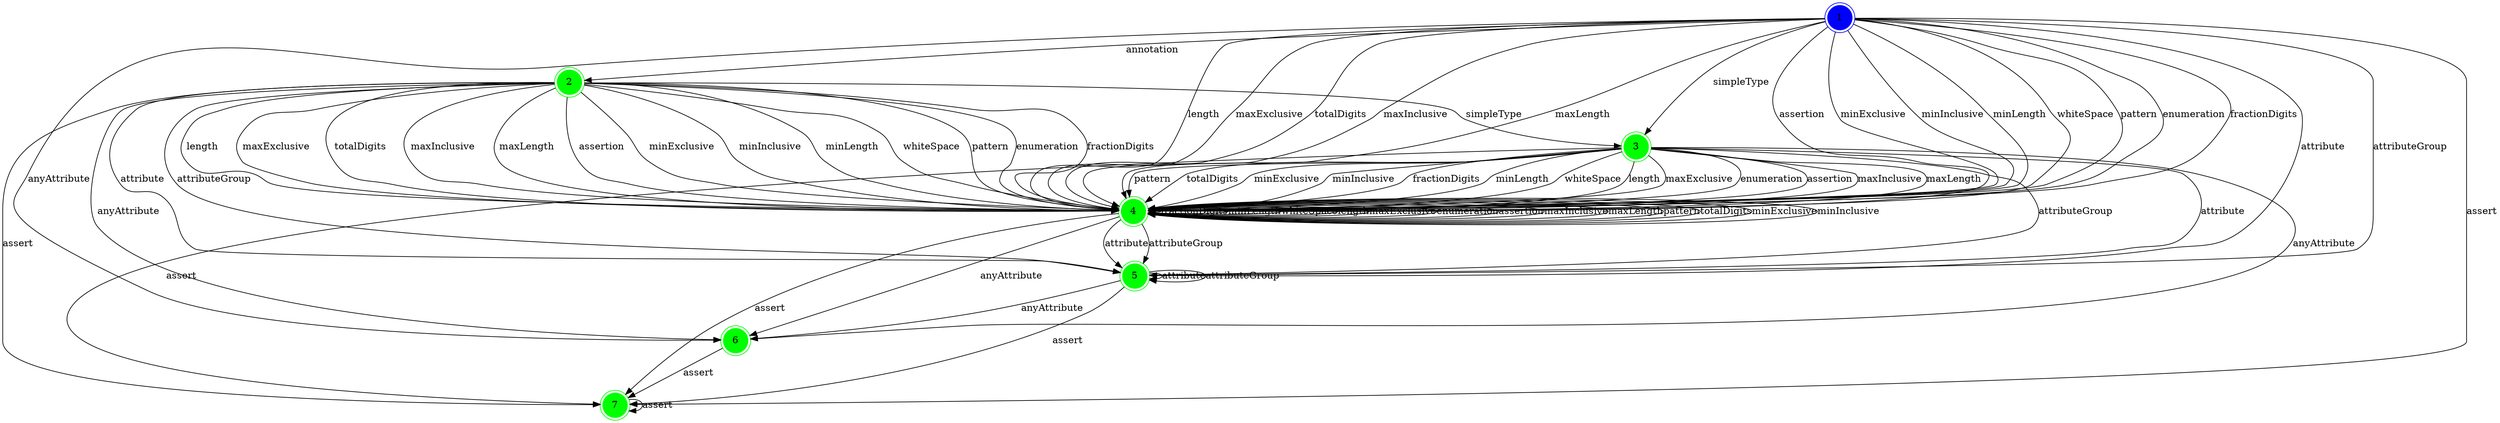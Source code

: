 digraph SimpleContentRestriction {
  mindist = 2.0
  1 -> 3 [label="simpleType"]
  1 -> 2 [label="annotation"]
  1 -> 4 [label="length"]
  1 -> 6 [label="anyAttribute"]
  1 -> 4 [label="maxExclusive"]
  1 -> 4 [label="totalDigits"]
  1 -> 4 [label="maxInclusive"]
  1 -> 4 [label="maxLength"]
  1 -> 7 [label="assert"]
  1 -> 4 [label="assertion"]
  1 -> 5 [label="attribute"]
  1 -> 4 [label="minExclusive"]
  1 -> 5 [label="attributeGroup"]
  1 -> 4 [label="minInclusive"]
  1 -> 4 [label="minLength"]
  1 -> 4 [label="whiteSpace"]
  1 -> 4 [label="pattern"]
  1 -> 4 [label="enumeration"]
  1 -> 4 [label="fractionDigits"]
  2 -> 3 [label="simpleType"]
  2 -> 4 [label="length"]
  2 -> 6 [label="anyAttribute"]
  2 -> 4 [label="maxExclusive"]
  2 -> 4 [label="totalDigits"]
  2 -> 4 [label="maxInclusive"]
  2 -> 4 [label="maxLength"]
  2 -> 7 [label="assert"]
  2 -> 4 [label="assertion"]
  2 -> 5 [label="attribute"]
  2 -> 4 [label="minExclusive"]
  2 -> 5 [label="attributeGroup"]
  2 -> 4 [label="minInclusive"]
  2 -> 4 [label="minLength"]
  2 -> 4 [label="whiteSpace"]
  2 -> 4 [label="pattern"]
  2 -> 4 [label="enumeration"]
  2 -> 4 [label="fractionDigits"]
  3 -> 4 [label="fractionDigits"]
  3 -> 4 [label="minLength"]
  3 -> 4 [label="whiteSpace"]
  3 -> 6 [label="anyAttribute"]
  3 -> 4 [label="length"]
  3 -> 7 [label="assert"]
  3 -> 4 [label="maxExclusive"]
  3 -> 4 [label="enumeration"]
  3 -> 4 [label="assertion"]
  3 -> 4 [label="maxInclusive"]
  3 -> 5 [label="attribute"]
  3 -> 4 [label="maxLength"]
  3 -> 4 [label="pattern"]
  3 -> 4 [label="totalDigits"]
  3 -> 5 [label="attributeGroup"]
  3 -> 4 [label="minExclusive"]
  3 -> 4 [label="minInclusive"]
  4 -> 4 [label="fractionDigits"]
  4 -> 4 [label="minLength"]
  4 -> 4 [label="whiteSpace"]
  4 -> 6 [label="anyAttribute"]
  4 -> 4 [label="length"]
  4 -> 7 [label="assert"]
  4 -> 4 [label="maxExclusive"]
  4 -> 4 [label="enumeration"]
  4 -> 4 [label="assertion"]
  4 -> 4 [label="maxInclusive"]
  4 -> 5 [label="attribute"]
  4 -> 4 [label="maxLength"]
  4 -> 4 [label="pattern"]
  4 -> 4 [label="totalDigits"]
  4 -> 5 [label="attributeGroup"]
  4 -> 4 [label="minExclusive"]
  4 -> 4 [label="minInclusive"]
  5 -> 6 [label="anyAttribute"]
  5 -> 7 [label="assert"]
  5 -> 5 [label="attribute"]
  5 -> 5 [label="attributeGroup"]
  6 -> 7 [label="assert"]
  7 -> 7 [label="assert"]
  1 [shape=doublecircle, style=filled, color=blue]
  2 [shape=doublecircle, style=filled, color=green]
  3 [shape=doublecircle, style=filled, color=green]
  4 [shape=doublecircle, style=filled, color=green]
  5 [shape=doublecircle, style=filled, color=green]
  6 [shape=doublecircle, style=filled, color=green]
  7 [shape=doublecircle, style=filled, color=green]
}
